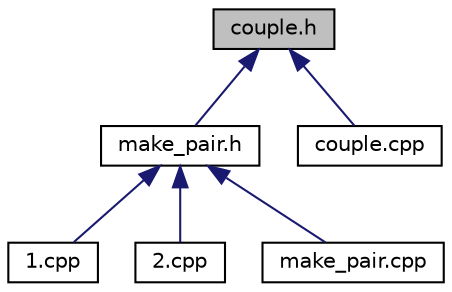 digraph "couple.h"
{
  edge [fontname="Helvetica",fontsize="10",labelfontname="Helvetica",labelfontsize="10"];
  node [fontname="Helvetica",fontsize="10",shape=record];
  Node1 [label="couple.h",height=0.2,width=0.4,color="black", fillcolor="grey75", style="filled", fontcolor="black"];
  Node1 -> Node2 [dir="back",color="midnightblue",fontsize="10",style="solid",fontname="Helvetica"];
  Node2 [label="make_pair.h",height=0.2,width=0.4,color="black", fillcolor="white", style="filled",URL="$make__pair_8h.html"];
  Node2 -> Node3 [dir="back",color="midnightblue",fontsize="10",style="solid",fontname="Helvetica"];
  Node3 [label="1.cpp",height=0.2,width=0.4,color="black", fillcolor="white", style="filled",URL="$1_8cpp.html"];
  Node2 -> Node4 [dir="back",color="midnightblue",fontsize="10",style="solid",fontname="Helvetica"];
  Node4 [label="2.cpp",height=0.2,width=0.4,color="black", fillcolor="white", style="filled",URL="$2_8cpp.html"];
  Node2 -> Node5 [dir="back",color="midnightblue",fontsize="10",style="solid",fontname="Helvetica"];
  Node5 [label="make_pair.cpp",height=0.2,width=0.4,color="black", fillcolor="white", style="filled",URL="$make__pair_8cpp.html"];
  Node1 -> Node6 [dir="back",color="midnightblue",fontsize="10",style="solid",fontname="Helvetica"];
  Node6 [label="couple.cpp",height=0.2,width=0.4,color="black", fillcolor="white", style="filled",URL="$couple_8cpp.html"];
}
